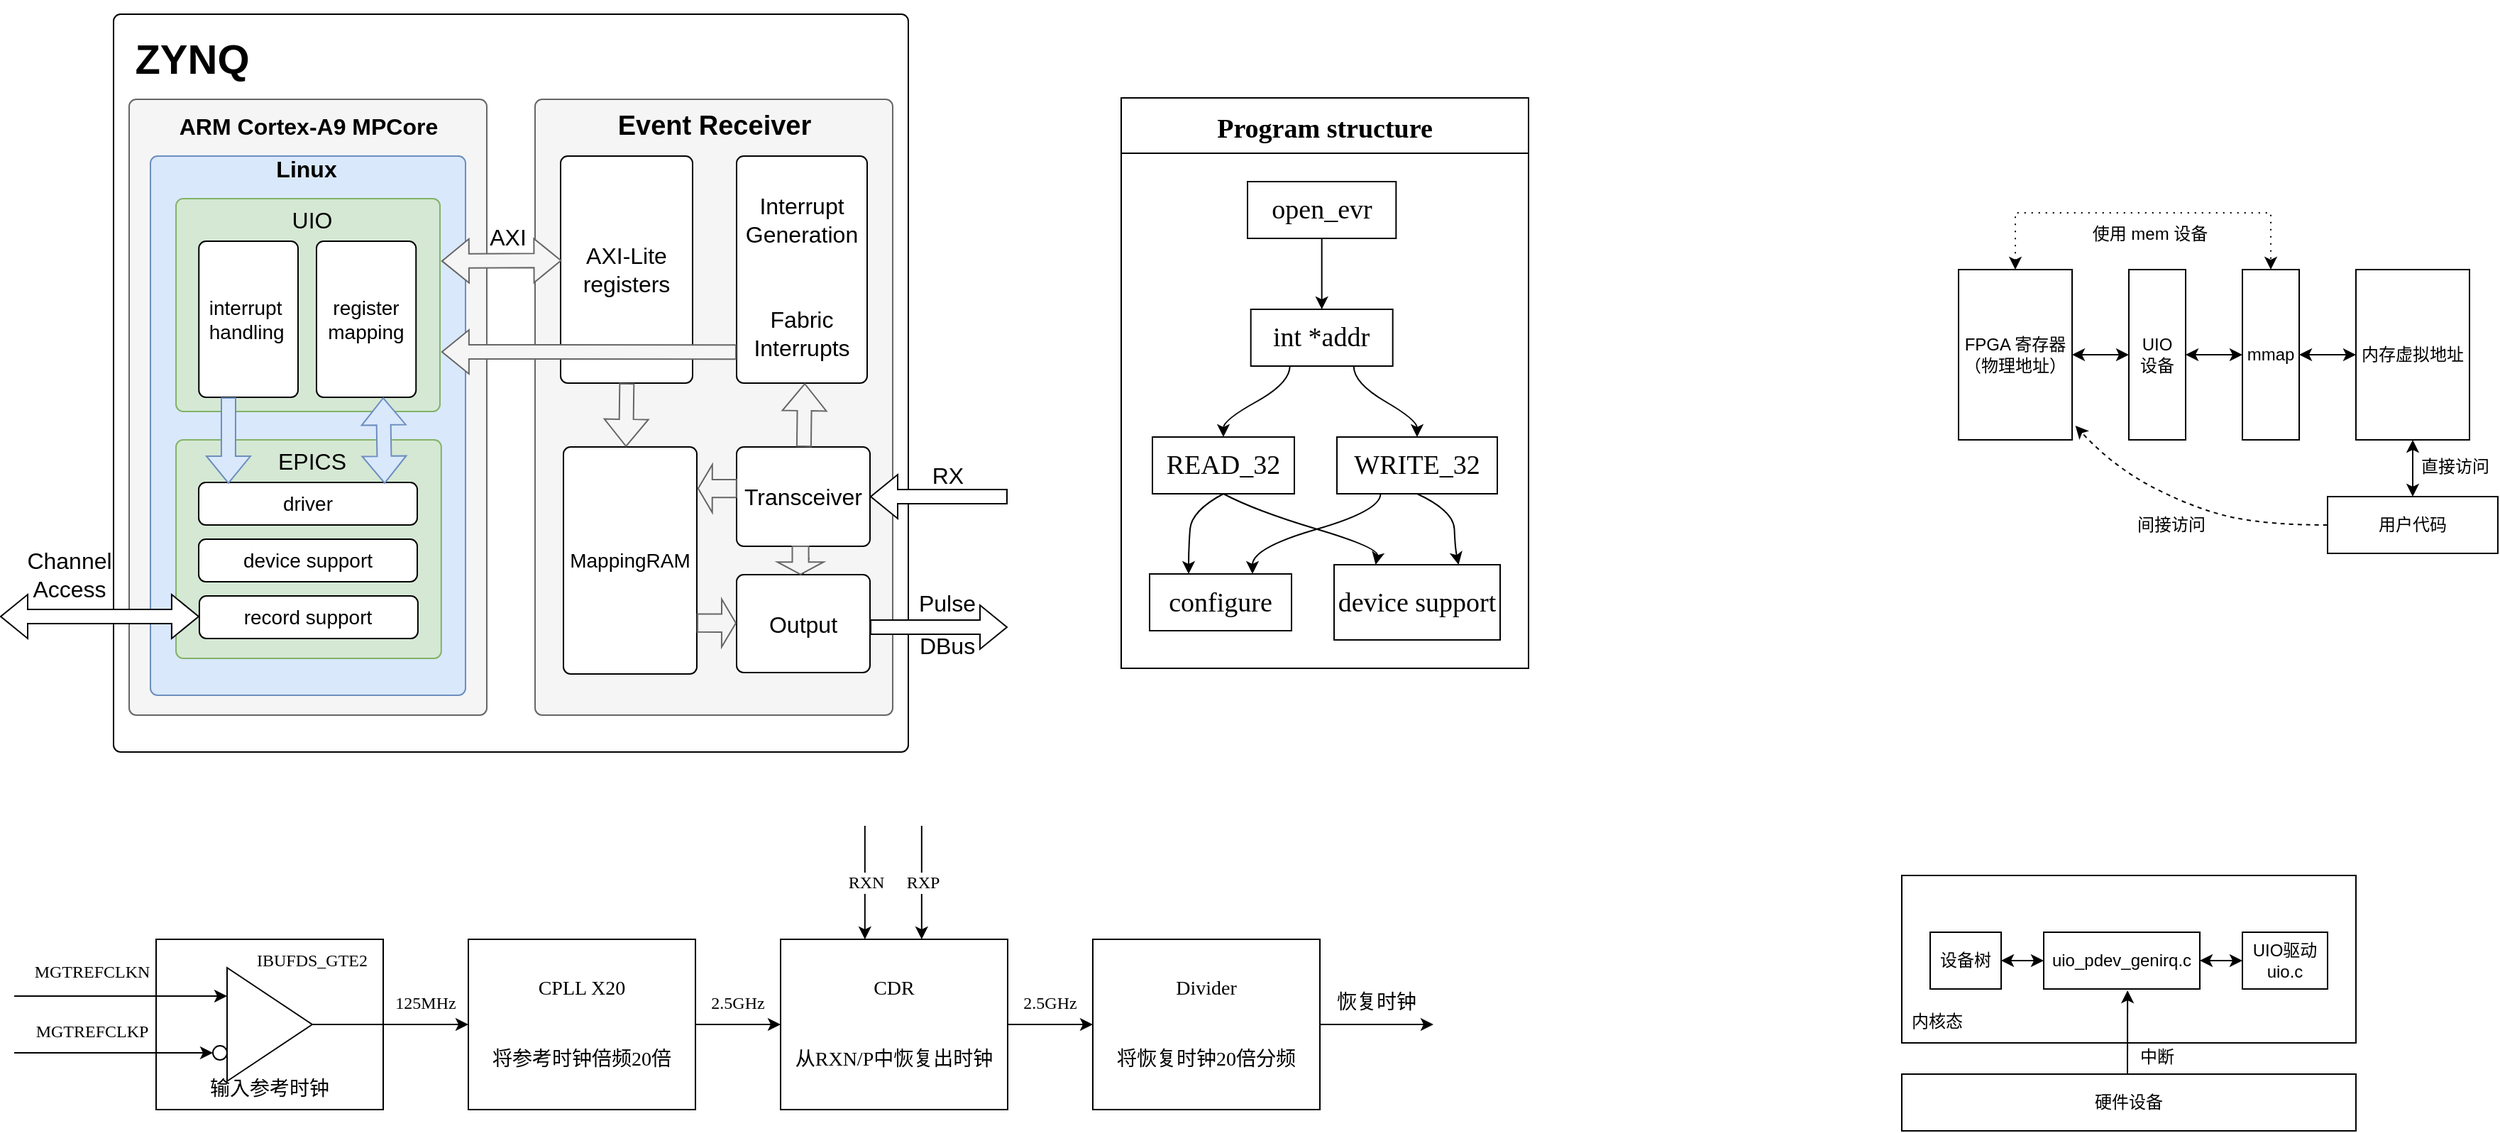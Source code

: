 <mxfile version="17.3.0" type="github"><diagram id="e6pnuvE_iCsAUauL3eBb" name="Page-1"><mxGraphModel dx="3023" dy="1665" grid="1" gridSize="10" guides="1" tooltips="1" connect="1" arrows="1" fold="1" page="1" pageScale="1" pageWidth="413" pageHeight="583" math="0" shadow="0"><root><mxCell id="0"/><mxCell id="1" parent="0"/><mxCell id="beFujyjVCRjYdpPx3j6L-1" value="" style="rounded=1;absoluteArcSize=1;html=1;arcSize=10;" vertex="1" parent="1"><mxGeometry x="230" y="88" width="560" height="520" as="geometry"/></mxCell><mxCell id="beFujyjVCRjYdpPx3j6L-2" value="main" style="html=1;shape=mxgraph.er.anchor;whiteSpace=wrap;" vertex="1" parent="beFujyjVCRjYdpPx3j6L-1"><mxGeometry width="280" height="520" as="geometry"/></mxCell><mxCell id="beFujyjVCRjYdpPx3j6L-3" value="" style="rounded=1;absoluteArcSize=1;html=1;arcSize=10;whiteSpace=wrap;points=[];strokeColor=#666666;fillColor=#f5f5f5;fontColor=#333333;" vertex="1" parent="beFujyjVCRjYdpPx3j6L-1"><mxGeometry x="297" y="60" width="252" height="434" as="geometry"/></mxCell><mxCell id="beFujyjVCRjYdpPx3j6L-4" value="" style="rounded=1;absoluteArcSize=1;html=1;arcSize=10;whiteSpace=wrap;points=[];strokeColor=#666666;fillColor=#f5f5f5;fontColor=#333333;" vertex="1" parent="beFujyjVCRjYdpPx3j6L-1"><mxGeometry x="11" y="60" width="252" height="434" as="geometry"/></mxCell><mxCell id="beFujyjVCRjYdpPx3j6L-5" value="&lt;h2 style=&quot;font-size: 29px&quot;&gt;&lt;font style=&quot;font-size: 29px&quot;&gt;&lt;b&gt;ZYNQ&lt;/b&gt;&lt;/font&gt;&lt;/h2&gt;" style="text;html=1;strokeColor=none;fillColor=none;align=center;verticalAlign=middle;whiteSpace=wrap;rounded=0;" vertex="1" parent="beFujyjVCRjYdpPx3j6L-1"><mxGeometry x="11" y="17" width="89" height="30" as="geometry"/></mxCell><mxCell id="beFujyjVCRjYdpPx3j6L-6" value="&lt;b&gt;&lt;font style=&quot;font-size: 16px&quot;&gt;&lt;span class=&quot;markedContent&quot;&gt;&lt;span style=&quot;left: 1054.58px ; top: 286.237px ; font-family: sans-serif ; transform: scalex(0.93)&quot; dir=&quot;ltr&quot;&gt;ARM Cortex-A9 MPCore&lt;/span&gt;&lt;/span&gt;&lt;/font&gt;&lt;/b&gt;" style="text;html=1;strokeColor=none;fillColor=none;align=center;verticalAlign=middle;whiteSpace=wrap;rounded=0;fontSize=29;strokeWidth=3;" vertex="1" parent="beFujyjVCRjYdpPx3j6L-1"><mxGeometry x="29.75" y="60" width="214.5" height="30" as="geometry"/></mxCell><mxCell id="beFujyjVCRjYdpPx3j6L-7" value="&lt;font style=&quot;font-size: 19px&quot;&gt;&lt;b&gt;&lt;font style=&quot;font-size: 19px&quot;&gt;Event Receiver&lt;/font&gt;&lt;/b&gt;&lt;/font&gt;" style="text;html=1;strokeColor=none;fillColor=none;align=center;verticalAlign=middle;whiteSpace=wrap;rounded=0;fontSize=29;" vertex="1" parent="beFujyjVCRjYdpPx3j6L-1"><mxGeometry x="336.5" y="64.75" width="173" height="20.5" as="geometry"/></mxCell><mxCell id="beFujyjVCRjYdpPx3j6L-8" value="" style="rounded=1;absoluteArcSize=1;html=1;arcSize=10;whiteSpace=wrap;points=[];strokeColor=#6c8ebf;fillColor=#dae8fc;" vertex="1" parent="beFujyjVCRjYdpPx3j6L-1"><mxGeometry x="26" y="100" width="222" height="380" as="geometry"/></mxCell><mxCell id="beFujyjVCRjYdpPx3j6L-9" value="&lt;font size=&quot;1&quot;&gt;&lt;b&gt;&lt;font style=&quot;font-size: 16px&quot;&gt;Linux&lt;/font&gt;&lt;/b&gt;&lt;/font&gt;" style="text;html=1;strokeColor=none;fillColor=none;align=center;verticalAlign=middle;whiteSpace=wrap;rounded=0;fontSize=29;strokeWidth=3;" vertex="1" parent="beFujyjVCRjYdpPx3j6L-1"><mxGeometry x="116.37" y="100" width="40.25" height="10" as="geometry"/></mxCell><mxCell id="beFujyjVCRjYdpPx3j6L-10" value="" style="rounded=1;absoluteArcSize=1;html=1;arcSize=10;whiteSpace=wrap;points=[];strokeColor=#82b366;fillColor=#d5e8d4;" vertex="1" parent="beFujyjVCRjYdpPx3j6L-1"><mxGeometry x="44.02" y="130" width="185.98" height="150" as="geometry"/></mxCell><mxCell id="beFujyjVCRjYdpPx3j6L-11" value="" style="rounded=1;absoluteArcSize=1;html=1;arcSize=10;whiteSpace=wrap;points=[];strokeColor=#82b366;fillColor=#d5e8d4;" vertex="1" parent="beFujyjVCRjYdpPx3j6L-1"><mxGeometry x="44.02" y="300" width="186.88" height="154" as="geometry"/></mxCell><mxCell id="beFujyjVCRjYdpPx3j6L-12" value="&lt;font style=&quot;font-size: 16px&quot;&gt;UIO&lt;/font&gt;" style="text;html=1;strokeColor=none;fillColor=none;align=center;verticalAlign=middle;whiteSpace=wrap;rounded=0;fontSize=14;" vertex="1" parent="beFujyjVCRjYdpPx3j6L-1"><mxGeometry x="110" y="130" width="60" height="30" as="geometry"/></mxCell><mxCell id="beFujyjVCRjYdpPx3j6L-13" value="&lt;font style=&quot;font-size: 14px&quot;&gt;driver&lt;/font&gt;" style="rounded=1;absoluteArcSize=1;html=1;arcSize=10;whiteSpace=wrap;points=[];strokeColor=inherit;fillColor=inherit;" vertex="1" parent="beFujyjVCRjYdpPx3j6L-1"><mxGeometry x="60" y="330" width="154" height="30" as="geometry"/></mxCell><mxCell id="beFujyjVCRjYdpPx3j6L-14" value="&lt;font style=&quot;font-size: 14px&quot;&gt;register mapping&lt;/font&gt;" style="rounded=1;absoluteArcSize=1;html=1;arcSize=10;whiteSpace=wrap;points=[];strokeColor=inherit;fillColor=inherit;" vertex="1" parent="beFujyjVCRjYdpPx3j6L-1"><mxGeometry x="143" y="160" width="70.13" height="110" as="geometry"/></mxCell><mxCell id="beFujyjVCRjYdpPx3j6L-15" value="&lt;pre class=&quot;tw-data-text tw-text-large tw-ta&quot; id=&quot;tw-target-text&quot; style=&quot;text-align: left ; font-size: 14px&quot; dir=&quot;ltr&quot;&gt;&lt;font style=&quot;font-size: 14px&quot; face=&quot;Helvetica&quot;&gt;&lt;span class=&quot;Y2IQFc&quot; lang=&quot;en&quot;&gt;interrupt &lt;br&gt;handling&lt;/span&gt;&lt;/font&gt;&lt;/pre&gt;" style="rounded=1;absoluteArcSize=1;html=1;arcSize=10;whiteSpace=wrap;points=[];strokeColor=inherit;fillColor=inherit;" vertex="1" parent="beFujyjVCRjYdpPx3j6L-1"><mxGeometry x="60.13" y="160" width="69.87" height="110" as="geometry"/></mxCell><mxCell id="beFujyjVCRjYdpPx3j6L-16" value="&lt;font style=&quot;font-size: 14px&quot;&gt;device support&lt;/font&gt;" style="rounded=1;absoluteArcSize=1;html=1;arcSize=10;whiteSpace=wrap;points=[];strokeColor=inherit;fillColor=inherit;" vertex="1" parent="beFujyjVCRjYdpPx3j6L-1"><mxGeometry x="60" y="370" width="154" height="30" as="geometry"/></mxCell><mxCell id="beFujyjVCRjYdpPx3j6L-17" value="&lt;font style=&quot;font-size: 14px&quot;&gt;record support&lt;/font&gt;" style="rounded=1;absoluteArcSize=1;html=1;arcSize=10;whiteSpace=wrap;points=[];strokeColor=inherit;fillColor=inherit;" vertex="1" parent="beFujyjVCRjYdpPx3j6L-1"><mxGeometry x="60.46" y="410" width="154" height="30" as="geometry"/></mxCell><mxCell id="beFujyjVCRjYdpPx3j6L-18" value="" style="shape=flexArrow;endArrow=classic;html=1;rounded=0;fontFamily=Helvetica;fontSize=14;entryX=0.136;entryY=0.033;entryDx=0;entryDy=0;entryPerimeter=0;fillColor=#dae8fc;sketch=0;shadow=0;strokeColor=#6c8ebf;" edge="1" parent="beFujyjVCRjYdpPx3j6L-1" target="beFujyjVCRjYdpPx3j6L-13"><mxGeometry width="50" height="50" relative="1" as="geometry"><mxPoint x="81" y="270" as="sourcePoint"/><mxPoint x="130" y="220" as="targetPoint"/></mxGeometry></mxCell><mxCell id="beFujyjVCRjYdpPx3j6L-19" value="" style="shape=flexArrow;endArrow=classic;startArrow=classic;html=1;rounded=0;shadow=0;sketch=0;fontFamily=Helvetica;fontSize=14;fillColor=#dae8fc;exitX=0.851;exitY=0.033;exitDx=0;exitDy=0;exitPerimeter=0;strokeColor=#6c8ebf;" edge="1" parent="beFujyjVCRjYdpPx3j6L-1" source="beFujyjVCRjYdpPx3j6L-13"><mxGeometry width="100" height="100" relative="1" as="geometry"><mxPoint x="293" y="340" as="sourcePoint"/><mxPoint x="190" y="270" as="targetPoint"/></mxGeometry></mxCell><mxCell id="beFujyjVCRjYdpPx3j6L-20" value="&lt;font style=&quot;font-size: 16px&quot;&gt;EPICS&lt;/font&gt;" style="text;html=1;strokeColor=none;fillColor=none;align=center;verticalAlign=middle;whiteSpace=wrap;rounded=0;fontSize=14;" vertex="1" parent="beFujyjVCRjYdpPx3j6L-1"><mxGeometry x="110" y="300" width="60" height="30" as="geometry"/></mxCell><mxCell id="beFujyjVCRjYdpPx3j6L-21" value="" style="rounded=1;absoluteArcSize=1;html=1;arcSize=10;whiteSpace=wrap;points=[];" vertex="1" parent="beFujyjVCRjYdpPx3j6L-1"><mxGeometry x="439" y="100" width="92" height="160" as="geometry"/></mxCell><mxCell id="beFujyjVCRjYdpPx3j6L-22" value="&lt;div style=&quot;font-size: 16px&quot;&gt;&lt;font style=&quot;font-size: 16px&quot;&gt;AXI-Lite&lt;/font&gt;&lt;/div&gt;&lt;div style=&quot;font-size: 16px&quot;&gt;&lt;font style=&quot;font-size: 16px&quot;&gt;registers&lt;/font&gt;&lt;br&gt;&lt;/div&gt;" style="rounded=1;absoluteArcSize=1;html=1;arcSize=10;whiteSpace=wrap;points=[];" vertex="1" parent="beFujyjVCRjYdpPx3j6L-1"><mxGeometry x="315" y="100" width="93" height="160" as="geometry"/></mxCell><mxCell id="beFujyjVCRjYdpPx3j6L-23" value="" style="shape=flexArrow;endArrow=classic;startArrow=classic;html=1;rounded=0;shadow=0;sketch=0;fontFamily=Helvetica;fontSize=16;strokeColor=#666666;fillColor=#f5f5f5;exitX=1.005;exitY=0.293;exitDx=0;exitDy=0;exitPerimeter=0;entryX=0.008;entryY=0.46;entryDx=0;entryDy=0;entryPerimeter=0;" edge="1" parent="beFujyjVCRjYdpPx3j6L-1" target="beFujyjVCRjYdpPx3j6L-22"><mxGeometry width="100" height="100" relative="1" as="geometry"><mxPoint x="230.93" y="173.95" as="sourcePoint"/><mxPoint x="310" y="174" as="targetPoint"/></mxGeometry></mxCell><mxCell id="beFujyjVCRjYdpPx3j6L-24" value="" style="shape=flexArrow;endArrow=classic;html=1;rounded=0;shadow=0;sketch=0;fontFamily=Helvetica;fontSize=16;strokeColor=#666666;fillColor=#f5f5f5;exitX=0;exitY=0.863;exitDx=0;exitDy=0;exitPerimeter=0;entryX=1.005;entryY=0.72;entryDx=0;entryDy=0;entryPerimeter=0;" edge="1" parent="beFujyjVCRjYdpPx3j6L-1" source="beFujyjVCRjYdpPx3j6L-21" target="beFujyjVCRjYdpPx3j6L-10"><mxGeometry width="50" height="50" relative="1" as="geometry"><mxPoint x="350" y="220" as="sourcePoint"/><mxPoint x="230" y="247" as="targetPoint"/></mxGeometry></mxCell><mxCell id="beFujyjVCRjYdpPx3j6L-25" value="AXI" style="text;html=1;strokeColor=none;fillColor=none;align=center;verticalAlign=middle;whiteSpace=wrap;rounded=0;fontFamily=Helvetica;fontSize=16;" vertex="1" parent="beFujyjVCRjYdpPx3j6L-1"><mxGeometry x="249" y="142" width="58" height="30" as="geometry"/></mxCell><mxCell id="beFujyjVCRjYdpPx3j6L-26" value="&lt;div&gt;Fabric&lt;/div&gt;&lt;div&gt;Interrupts&lt;br&gt;&lt;/div&gt;" style="text;html=1;strokeColor=none;fillColor=none;align=center;verticalAlign=middle;whiteSpace=wrap;rounded=0;fontFamily=Helvetica;fontSize=16;" vertex="1" parent="beFujyjVCRjYdpPx3j6L-1"><mxGeometry x="455" y="210" width="60" height="30" as="geometry"/></mxCell><mxCell id="beFujyjVCRjYdpPx3j6L-27" value="&lt;div&gt;Interrupt&lt;/div&gt;&lt;div&gt;Generation&lt;br&gt;&lt;/div&gt;" style="text;html=1;strokeColor=none;fillColor=none;align=center;verticalAlign=middle;whiteSpace=wrap;rounded=0;fontFamily=Helvetica;fontSize=16;" vertex="1" parent="beFujyjVCRjYdpPx3j6L-1"><mxGeometry x="455" y="130" width="60" height="30" as="geometry"/></mxCell><mxCell id="beFujyjVCRjYdpPx3j6L-28" value="&lt;font style=&quot;font-size: 14px&quot;&gt;MappingRAM&lt;/font&gt;" style="rounded=1;absoluteArcSize=1;html=1;arcSize=10;whiteSpace=wrap;points=[];" vertex="1" parent="beFujyjVCRjYdpPx3j6L-1"><mxGeometry x="317" y="305" width="94" height="160" as="geometry"/></mxCell><mxCell id="beFujyjVCRjYdpPx3j6L-29" value="&lt;font style=&quot;font-size: 16px&quot;&gt;Transceiver&lt;/font&gt;" style="rounded=1;absoluteArcSize=1;html=1;arcSize=10;whiteSpace=wrap;points=[];" vertex="1" parent="beFujyjVCRjYdpPx3j6L-1"><mxGeometry x="439" y="305" width="94" height="70" as="geometry"/></mxCell><mxCell id="beFujyjVCRjYdpPx3j6L-30" value="" style="edgeStyle=orthogonalEdgeStyle;rounded=0;sketch=0;orthogonalLoop=1;jettySize=auto;html=1;shadow=0;fontFamily=Helvetica;fontSize=16;strokeColor=default;fillColor=default;gradientColor=none;" edge="1" parent="beFujyjVCRjYdpPx3j6L-1" source="beFujyjVCRjYdpPx3j6L-31" target="beFujyjVCRjYdpPx3j6L-29"><mxGeometry relative="1" as="geometry"/></mxCell><mxCell id="beFujyjVCRjYdpPx3j6L-31" value="&lt;font style=&quot;font-size: 16px&quot;&gt;Output&lt;/font&gt;" style="rounded=1;absoluteArcSize=1;html=1;arcSize=10;whiteSpace=wrap;points=[];" vertex="1" parent="beFujyjVCRjYdpPx3j6L-1"><mxGeometry x="439" y="395" width="94" height="69" as="geometry"/></mxCell><mxCell id="beFujyjVCRjYdpPx3j6L-32" value="" style="shape=flexArrow;endArrow=classic;html=1;rounded=0;shadow=0;sketch=0;fontFamily=Helvetica;fontSize=16;strokeColor=#666666;fillColor=#f5f5f5;entryX=0.522;entryY=1;entryDx=0;entryDy=0;entryPerimeter=0;" edge="1" parent="beFujyjVCRjYdpPx3j6L-1" source="beFujyjVCRjYdpPx3j6L-29" target="beFujyjVCRjYdpPx3j6L-21"><mxGeometry width="50" height="50" relative="1" as="geometry"><mxPoint x="350" y="220" as="sourcePoint"/><mxPoint x="400" y="170" as="targetPoint"/></mxGeometry></mxCell><mxCell id="beFujyjVCRjYdpPx3j6L-33" value="" style="shape=flexArrow;endArrow=classic;html=1;rounded=0;shadow=0;sketch=0;fontFamily=Helvetica;fontSize=16;strokeColor=default;fillColor=default;gradientColor=none;exitX=1;exitY=0.536;exitDx=0;exitDy=0;exitPerimeter=0;" edge="1" parent="beFujyjVCRjYdpPx3j6L-1" source="beFujyjVCRjYdpPx3j6L-31"><mxGeometry width="50" height="50" relative="1" as="geometry"><mxPoint x="533" y="440" as="sourcePoint"/><mxPoint x="630" y="432" as="targetPoint"/></mxGeometry></mxCell><mxCell id="beFujyjVCRjYdpPx3j6L-34" value="" style="shape=flexArrow;endArrow=classic;html=1;rounded=0;shadow=0;sketch=0;fontFamily=Helvetica;fontSize=16;strokeColor=#666666;fillColor=#f5f5f5;entryX=1.004;entryY=0.183;entryDx=0;entryDy=0;entryPerimeter=0;width=12.667;endSize=3;exitX=0.004;exitY=0.419;exitDx=0;exitDy=0;exitPerimeter=0;" edge="1" parent="beFujyjVCRjYdpPx3j6L-1" source="beFujyjVCRjYdpPx3j6L-29" target="beFujyjVCRjYdpPx3j6L-28"><mxGeometry width="50" height="50" relative="1" as="geometry"><mxPoint x="440" y="334" as="sourcePoint"/><mxPoint x="360" y="260" as="targetPoint"/></mxGeometry></mxCell><mxCell id="beFujyjVCRjYdpPx3j6L-35" value="" style="shape=flexArrow;endArrow=classic;html=1;rounded=0;shadow=0;sketch=0;fontFamily=Helvetica;fontSize=16;strokeColor=#666666;fillColor=#f5f5f5;width=11.538;endSize=2.567;exitX=0.479;exitY=0.993;exitDx=0;exitDy=0;exitPerimeter=0;entryX=0.479;entryY=0.004;entryDx=0;entryDy=0;entryPerimeter=0;" edge="1" parent="beFujyjVCRjYdpPx3j6L-1" source="beFujyjVCRjYdpPx3j6L-29" target="beFujyjVCRjYdpPx3j6L-31"><mxGeometry width="50" height="50" relative="1" as="geometry"><mxPoint x="483" y="375" as="sourcePoint"/><mxPoint x="533" y="325" as="targetPoint"/></mxGeometry></mxCell><mxCell id="beFujyjVCRjYdpPx3j6L-36" value="" style="shape=flexArrow;endArrow=classic;html=1;rounded=0;shadow=0;sketch=0;fontFamily=Helvetica;fontSize=16;strokeColor=#666666;fillColor=#f5f5f5;entryX=1.004;entryY=0.183;entryDx=0;entryDy=0;entryPerimeter=0;width=12.667;endSize=3;exitX=0.004;exitY=0.419;exitDx=0;exitDy=0;exitPerimeter=0;" edge="1" parent="beFujyjVCRjYdpPx3j6L-1"><mxGeometry width="50" height="50" relative="1" as="geometry"><mxPoint x="410.996" y="429.08" as="sourcePoint"/><mxPoint x="438.996" y="429.13" as="targetPoint"/></mxGeometry></mxCell><mxCell id="beFujyjVCRjYdpPx3j6L-37" value="" style="shape=flexArrow;endArrow=classic;html=1;rounded=0;shadow=0;sketch=0;fontFamily=Helvetica;fontSize=16;strokeColor=#666666;fillColor=#f5f5f5;entryX=0.522;entryY=1;entryDx=0;entryDy=0;entryPerimeter=0;" edge="1" parent="beFujyjVCRjYdpPx3j6L-1"><mxGeometry width="50" height="50" relative="1" as="geometry"><mxPoint x="361.664" y="260" as="sourcePoint"/><mxPoint x="361.088" y="305" as="targetPoint"/></mxGeometry></mxCell><mxCell id="beFujyjVCRjYdpPx3j6L-38" value="" style="shape=flexArrow;endArrow=classic;startArrow=classic;html=1;rounded=0;shadow=0;sketch=0;fontFamily=Helvetica;fontSize=14;fillColor=default;" edge="1" parent="1"><mxGeometry width="100" height="100" relative="1" as="geometry"><mxPoint x="150" y="512.5" as="sourcePoint"/><mxPoint x="290.46" y="512.5" as="targetPoint"/></mxGeometry></mxCell><mxCell id="beFujyjVCRjYdpPx3j6L-39" value="&lt;font style=&quot;font-size: 16px&quot;&gt;Channel Access&lt;/font&gt;" style="text;html=1;strokeColor=none;fillColor=none;align=center;verticalAlign=middle;whiteSpace=wrap;rounded=0;fontFamily=Helvetica;fontSize=14;" vertex="1" parent="1"><mxGeometry x="170" y="468" width="58" height="30" as="geometry"/></mxCell><mxCell id="beFujyjVCRjYdpPx3j6L-40" value="Pulse" style="text;html=1;strokeColor=none;fillColor=none;align=center;verticalAlign=middle;whiteSpace=wrap;rounded=0;fontFamily=Helvetica;fontSize=16;" vertex="1" parent="1"><mxGeometry x="780" y="488" width="75" height="30" as="geometry"/></mxCell><mxCell id="beFujyjVCRjYdpPx3j6L-41" value="DBus" style="text;html=1;strokeColor=none;fillColor=none;align=center;verticalAlign=middle;whiteSpace=wrap;rounded=0;fontFamily=Helvetica;fontSize=16;" vertex="1" parent="1"><mxGeometry x="780" y="518" width="75" height="30" as="geometry"/></mxCell><mxCell id="beFujyjVCRjYdpPx3j6L-42" value="" style="shape=flexArrow;endArrow=classic;html=1;rounded=0;shadow=0;sketch=0;fontFamily=Helvetica;fontSize=16;strokeColor=default;fillColor=default;gradientColor=none;entryX=1;entryY=0.5;entryDx=0;entryDy=0;entryPerimeter=0;" edge="1" parent="1" target="beFujyjVCRjYdpPx3j6L-29"><mxGeometry width="50" height="50" relative="1" as="geometry"><mxPoint x="860" y="428" as="sourcePoint"/><mxPoint x="860" y="408" as="targetPoint"/></mxGeometry></mxCell><mxCell id="beFujyjVCRjYdpPx3j6L-43" value="RX" style="text;html=1;strokeColor=none;fillColor=none;align=center;verticalAlign=middle;whiteSpace=wrap;rounded=0;fontFamily=Helvetica;fontSize=16;" vertex="1" parent="1"><mxGeometry x="787.5" y="398" width="60" height="30" as="geometry"/></mxCell><mxCell id="beFujyjVCRjYdpPx3j6L-44" value="Program structure" style="swimlane;startSize=39;horizontal=1;childLayout=flowLayout;flowOrientation=north;resizable=0;interRankCellSpacing=50;containerType=tree;fontFamily=Verdana;fontSize=19;strokeWidth=1;" vertex="1" parent="1"><mxGeometry x="940" y="147" width="287" height="402" as="geometry"/></mxCell><mxCell id="beFujyjVCRjYdpPx3j6L-45" value="int *addr" style="whiteSpace=wrap;html=1;fontFamily=Verdana;fontSize=19;strokeWidth=1;" vertex="1" parent="beFujyjVCRjYdpPx3j6L-44"><mxGeometry x="91.333" y="149" width="100" height="40" as="geometry"/></mxCell><mxCell id="beFujyjVCRjYdpPx3j6L-46" value="READ_32" style="whiteSpace=wrap;html=1;fontFamily=Verdana;fontSize=19;strokeWidth=1;" vertex="1" parent="beFujyjVCRjYdpPx3j6L-44"><mxGeometry x="22" y="239" width="100" height="40" as="geometry"/></mxCell><mxCell id="beFujyjVCRjYdpPx3j6L-47" value="" style="html=1;curved=1;rounded=0;shadow=0;sketch=0;fontFamily=Verdana;fontSize=19;strokeColor=default;fillColor=default;gradientColor=none;noEdgeStyle=1;orthogonal=1;" edge="1" parent="beFujyjVCRjYdpPx3j6L-44" source="beFujyjVCRjYdpPx3j6L-45" target="beFujyjVCRjYdpPx3j6L-46"><mxGeometry relative="1" as="geometry"><Array as="points"><mxPoint x="118.833" y="201"/><mxPoint x="72" y="227"/></Array></mxGeometry></mxCell><mxCell id="beFujyjVCRjYdpPx3j6L-48" value="WRITE_32" style="whiteSpace=wrap;html=1;fontFamily=Verdana;fontSize=19;strokeWidth=1;" vertex="1" parent="beFujyjVCRjYdpPx3j6L-44"><mxGeometry x="152" y="239" width="113" height="40" as="geometry"/></mxCell><mxCell id="beFujyjVCRjYdpPx3j6L-49" value="" style="html=1;curved=1;rounded=0;shadow=0;sketch=0;fontFamily=Verdana;fontSize=19;strokeColor=default;fillColor=default;gradientColor=none;noEdgeStyle=1;orthogonal=1;" edge="1" parent="beFujyjVCRjYdpPx3j6L-44" source="beFujyjVCRjYdpPx3j6L-45" target="beFujyjVCRjYdpPx3j6L-48"><mxGeometry relative="1" as="geometry"><Array as="points"><mxPoint x="163.833" y="201"/><mxPoint x="208.5" y="227"/></Array></mxGeometry></mxCell><mxCell id="beFujyjVCRjYdpPx3j6L-50" value="configure" style="whiteSpace=wrap;html=1;fontFamily=Verdana;fontSize=19;strokeWidth=1;" vertex="1" parent="beFujyjVCRjYdpPx3j6L-44"><mxGeometry x="20" y="335.5" width="100" height="40" as="geometry"/></mxCell><mxCell id="beFujyjVCRjYdpPx3j6L-51" value="" style="html=1;curved=1;rounded=0;shadow=0;sketch=0;fontFamily=Verdana;fontSize=19;strokeColor=default;fillColor=default;gradientColor=none;noEdgeStyle=1;orthogonal=1;exitX=0.5;exitY=1;exitDx=0;exitDy=0;" edge="1" parent="beFujyjVCRjYdpPx3j6L-44" source="beFujyjVCRjYdpPx3j6L-46" target="beFujyjVCRjYdpPx3j6L-50"><mxGeometry relative="1" as="geometry"><Array as="points"><mxPoint x="49.5" y="291"/><mxPoint x="47.5" y="317"/></Array></mxGeometry></mxCell><mxCell id="beFujyjVCRjYdpPx3j6L-52" value="" style="html=1;curved=1;rounded=0;shadow=0;sketch=0;fontFamily=Verdana;fontSize=19;strokeColor=default;fillColor=default;gradientColor=none;noEdgeStyle=1;orthogonal=1;" edge="1" parent="beFujyjVCRjYdpPx3j6L-44" source="beFujyjVCRjYdpPx3j6L-48" target="beFujyjVCRjYdpPx3j6L-50"><mxGeometry relative="1" as="geometry"><Array as="points"><mxPoint x="182.75" y="291"/><mxPoint x="92.5" y="317"/></Array></mxGeometry></mxCell><mxCell id="beFujyjVCRjYdpPx3j6L-53" style="edgeStyle=orthogonalEdgeStyle;rounded=0;sketch=0;orthogonalLoop=1;jettySize=auto;html=1;exitX=0.5;exitY=1;exitDx=0;exitDy=0;entryX=0.5;entryY=0;entryDx=0;entryDy=0;shadow=0;fontFamily=Verdana;fontSize=19;strokeColor=default;fillColor=default;gradientColor=none;noEdgeStyle=1;orthogonal=1;" edge="1" parent="beFujyjVCRjYdpPx3j6L-44" source="beFujyjVCRjYdpPx3j6L-54" target="beFujyjVCRjYdpPx3j6L-45"><mxGeometry relative="1" as="geometry"><Array as="points"><mxPoint x="141.333" y="111"/><mxPoint x="141.333" y="137"/></Array></mxGeometry></mxCell><mxCell id="beFujyjVCRjYdpPx3j6L-54" value="open_evr" style="rounded=0;whiteSpace=wrap;html=1;fontFamily=Verdana;fontSize=19;strokeWidth=1;" vertex="1" parent="beFujyjVCRjYdpPx3j6L-44"><mxGeometry x="88.998" y="59" width="104.67" height="40" as="geometry"/></mxCell><mxCell id="beFujyjVCRjYdpPx3j6L-55" value="device support" style="rounded=0;whiteSpace=wrap;html=1;fontFamily=Verdana;fontSize=19;strokeWidth=1;" vertex="1" parent="beFujyjVCRjYdpPx3j6L-44"><mxGeometry x="150" y="329" width="117" height="53" as="geometry"/></mxCell><mxCell id="beFujyjVCRjYdpPx3j6L-56" value="" style="curved=1;endArrow=classic;html=1;rounded=0;shadow=0;sketch=0;fontFamily=Verdana;fontSize=19;strokeColor=default;fillColor=default;gradientColor=none;exitX=0.5;exitY=1;exitDx=0;exitDy=0;entryX=0.25;entryY=0;entryDx=0;entryDy=0;noEdgeStyle=1;orthogonal=1;" edge="1" parent="beFujyjVCRjYdpPx3j6L-44" source="beFujyjVCRjYdpPx3j6L-46" target="beFujyjVCRjYdpPx3j6L-55"><mxGeometry width="50" height="50" relative="1" as="geometry"><mxPoint x="313" y="980" as="sourcePoint"/><mxPoint x="363" y="930" as="targetPoint"/><Array as="points"><mxPoint x="94.5" y="291"/><mxPoint x="181.75" y="317"/></Array></mxGeometry></mxCell><mxCell id="beFujyjVCRjYdpPx3j6L-57" value="" style="curved=1;endArrow=classic;html=1;rounded=0;shadow=0;sketch=0;fontFamily=Verdana;fontSize=19;strokeColor=default;fillColor=default;gradientColor=none;exitX=0.5;exitY=1;exitDx=0;exitDy=0;entryX=0.75;entryY=0;entryDx=0;entryDy=0;noEdgeStyle=1;orthogonal=1;" edge="1" parent="beFujyjVCRjYdpPx3j6L-44" source="beFujyjVCRjYdpPx3j6L-48" target="beFujyjVCRjYdpPx3j6L-55"><mxGeometry width="50" height="50" relative="1" as="geometry"><mxPoint x="634.5" y="915" as="sourcePoint"/><mxPoint x="684.5" y="865" as="targetPoint"/><Array as="points"><mxPoint x="234.25" y="291"/><mxPoint x="235.25" y="317"/></Array></mxGeometry></mxCell><mxCell id="beFujyjVCRjYdpPx3j6L-58" style="edgeStyle=orthogonalEdgeStyle;rounded=0;sketch=0;orthogonalLoop=1;jettySize=auto;html=1;exitX=0;exitY=0.5;exitDx=0;exitDy=0;entryX=0;entryY=0.5;entryDx=0;entryDy=0;shadow=0;fontFamily=Verdana;fontSize=19;strokeColor=default;fillColor=default;gradientColor=none;" edge="1" parent="1" source="beFujyjVCRjYdpPx3j6L-59"><mxGeometry relative="1" as="geometry"><mxPoint x="290" y="800" as="targetPoint"/></mxGeometry></mxCell><mxCell id="beFujyjVCRjYdpPx3j6L-59" value="&lt;div&gt;&lt;br&gt;&lt;/div&gt;&lt;div&gt;&lt;br&gt;&lt;/div&gt;&lt;div&gt;&lt;br&gt;&lt;/div&gt;&lt;div&gt;&lt;br&gt;&lt;/div&gt;&lt;div style=&quot;font-size: 14px&quot;&gt;输入参考时钟&lt;br&gt;&lt;/div&gt;" style="rounded=0;whiteSpace=wrap;html=1;fontFamily=Verdana;fontSize=19;strokeWidth=1;gradientColor=none;" vertex="1" parent="1"><mxGeometry x="260" y="740" width="160" height="120" as="geometry"/></mxCell><mxCell id="beFujyjVCRjYdpPx3j6L-60" value="" style="endArrow=classic;html=1;rounded=0;shadow=0;sketch=0;fontFamily=Verdana;fontSize=19;strokeColor=default;fillColor=default;gradientColor=none;entryX=0;entryY=0.25;entryDx=0;entryDy=0;" edge="1" parent="1" target="beFujyjVCRjYdpPx3j6L-62"><mxGeometry width="50" height="50" relative="1" as="geometry"><mxPoint x="160" y="780" as="sourcePoint"/><mxPoint x="260" y="780" as="targetPoint"/></mxGeometry></mxCell><mxCell id="beFujyjVCRjYdpPx3j6L-61" value="" style="endArrow=classic;html=1;rounded=0;shadow=0;sketch=0;fontFamily=Verdana;fontSize=19;strokeColor=default;fillColor=default;gradientColor=none;" edge="1" parent="1"><mxGeometry width="50" height="50" relative="1" as="geometry"><mxPoint x="160" y="820" as="sourcePoint"/><mxPoint x="300" y="820" as="targetPoint"/></mxGeometry></mxCell><mxCell id="beFujyjVCRjYdpPx3j6L-62" value="" style="triangle;whiteSpace=wrap;html=1;fontFamily=Verdana;fontSize=19;strokeWidth=1;gradientColor=none;" vertex="1" parent="1"><mxGeometry x="310" y="760" width="60" height="80" as="geometry"/></mxCell><mxCell id="beFujyjVCRjYdpPx3j6L-63" value="" style="ellipse;whiteSpace=wrap;html=1;aspect=fixed;fontFamily=Verdana;fontSize=19;strokeWidth=1;gradientColor=none;" vertex="1" parent="1"><mxGeometry x="300" y="815" width="10" height="10" as="geometry"/></mxCell><mxCell id="beFujyjVCRjYdpPx3j6L-64" value="&lt;font style=&quot;font-size: 12px;&quot;&gt;MGTREFCLKN&lt;/font&gt;" style="text;html=1;strokeColor=none;fillColor=none;align=center;verticalAlign=middle;whiteSpace=wrap;rounded=0;fontFamily=Verdana;fontSize=12;" vertex="1" parent="1"><mxGeometry x="160" y="753" width="110" height="20" as="geometry"/></mxCell><mxCell id="beFujyjVCRjYdpPx3j6L-65" value="&lt;font style=&quot;font-size: 12px&quot;&gt;MGTREFCLKP&lt;/font&gt;" style="text;html=1;strokeColor=none;fillColor=none;align=center;verticalAlign=middle;whiteSpace=wrap;rounded=0;fontFamily=Verdana;fontSize=12;" vertex="1" parent="1"><mxGeometry x="160" y="795" width="110" height="20" as="geometry"/></mxCell><mxCell id="beFujyjVCRjYdpPx3j6L-66" value="IBUFDS_GTE2" style="text;html=1;strokeColor=none;fillColor=none;align=center;verticalAlign=middle;whiteSpace=wrap;rounded=0;fontFamily=Verdana;fontSize=12;" vertex="1" parent="1"><mxGeometry x="320" y="740" width="100" height="30" as="geometry"/></mxCell><mxCell id="beFujyjVCRjYdpPx3j6L-67" value="" style="endArrow=classic;html=1;rounded=0;shadow=0;sketch=0;fontFamily=Verdana;fontSize=12;strokeColor=default;fillColor=default;gradientColor=none;exitX=1;exitY=0.5;exitDx=0;exitDy=0;entryX=0;entryY=0.5;entryDx=0;entryDy=0;" edge="1" parent="1" source="beFujyjVCRjYdpPx3j6L-62" target="beFujyjVCRjYdpPx3j6L-68"><mxGeometry width="50" height="50" relative="1" as="geometry"><mxPoint x="610" y="740" as="sourcePoint"/><mxPoint x="460" y="800" as="targetPoint"/></mxGeometry></mxCell><mxCell id="beFujyjVCRjYdpPx3j6L-68" value="&lt;div style=&quot;font-size: 14px;&quot;&gt;CPLL X20&lt;/div&gt;&lt;div style=&quot;font-size: 14px;&quot;&gt;&lt;br style=&quot;font-size: 14px;&quot;&gt;&lt;/div&gt;&lt;div style=&quot;font-size: 14px;&quot;&gt;&lt;br style=&quot;font-size: 14px;&quot;&gt;&lt;/div&gt;&lt;div style=&quot;font-size: 14px;&quot;&gt;&lt;font style=&quot;font-size: 14px;&quot;&gt;将参考时钟倍频20倍&lt;/font&gt;&lt;br style=&quot;font-size: 14px;&quot;&gt;&lt;/div&gt;" style="rounded=0;whiteSpace=wrap;html=1;fontFamily=Verdana;fontSize=14;strokeWidth=1;gradientColor=none;" vertex="1" parent="1"><mxGeometry x="480" y="740" width="160" height="120" as="geometry"/></mxCell><mxCell id="beFujyjVCRjYdpPx3j6L-69" value="125MHz" style="text;html=1;strokeColor=none;fillColor=none;align=center;verticalAlign=middle;whiteSpace=wrap;rounded=0;fontFamily=Verdana;fontSize=12;" vertex="1" parent="1"><mxGeometry x="420" y="770" width="60" height="30" as="geometry"/></mxCell><mxCell id="beFujyjVCRjYdpPx3j6L-70" value="&lt;div style=&quot;font-size: 14px;&quot;&gt;CDR&lt;/div&gt;&lt;div style=&quot;font-size: 14px;&quot;&gt;&lt;br style=&quot;font-size: 14px;&quot;&gt;&lt;/div&gt;&lt;div style=&quot;font-size: 14px;&quot;&gt;&lt;br style=&quot;font-size: 14px;&quot;&gt;&lt;/div&gt;&lt;div style=&quot;font-size: 14px;&quot;&gt;&lt;font style=&quot;font-size: 14px;&quot;&gt;从RXN/P中恢复出时钟&lt;/font&gt;&lt;br style=&quot;font-size: 14px;&quot;&gt;&lt;/div&gt;" style="rounded=0;whiteSpace=wrap;html=1;fontFamily=Verdana;fontSize=14;strokeWidth=1;gradientColor=none;" vertex="1" parent="1"><mxGeometry x="700" y="740" width="160" height="120" as="geometry"/></mxCell><mxCell id="beFujyjVCRjYdpPx3j6L-71" value="" style="endArrow=classic;html=1;rounded=0;shadow=0;sketch=0;fontFamily=Verdana;fontSize=12;strokeColor=default;fillColor=default;gradientColor=none;entryX=0.25;entryY=0;entryDx=0;entryDy=0;" edge="1" parent="1"><mxGeometry relative="1" as="geometry"><mxPoint x="759.41" y="660" as="sourcePoint"/><mxPoint x="759.41" y="740" as="targetPoint"/></mxGeometry></mxCell><mxCell id="beFujyjVCRjYdpPx3j6L-72" value="RXN" style="edgeLabel;resizable=0;html=1;align=center;verticalAlign=middle;fontFamily=Verdana;fontSize=12;strokeWidth=1;gradientColor=none;" connectable="0" vertex="1" parent="beFujyjVCRjYdpPx3j6L-71"><mxGeometry relative="1" as="geometry"/></mxCell><mxCell id="beFujyjVCRjYdpPx3j6L-73" value="" style="endArrow=classic;html=1;rounded=0;shadow=0;sketch=0;fontFamily=Verdana;fontSize=12;strokeColor=default;fillColor=default;gradientColor=none;entryX=0.25;entryY=0;entryDx=0;entryDy=0;" edge="1" parent="1"><mxGeometry relative="1" as="geometry"><mxPoint x="799.41" y="660" as="sourcePoint"/><mxPoint x="799.41" y="740" as="targetPoint"/></mxGeometry></mxCell><mxCell id="beFujyjVCRjYdpPx3j6L-74" value="RXP" style="edgeLabel;resizable=0;html=1;align=center;verticalAlign=middle;fontFamily=Verdana;fontSize=12;strokeWidth=1;gradientColor=none;" connectable="0" vertex="1" parent="beFujyjVCRjYdpPx3j6L-73"><mxGeometry relative="1" as="geometry"/></mxCell><mxCell id="beFujyjVCRjYdpPx3j6L-75" value="" style="endArrow=classic;html=1;rounded=0;shadow=0;sketch=0;fontFamily=Verdana;fontSize=12;strokeColor=default;fillColor=default;gradientColor=none;exitX=1;exitY=0.5;exitDx=0;exitDy=0;entryX=0;entryY=0.5;entryDx=0;entryDy=0;" edge="1" parent="1" source="beFujyjVCRjYdpPx3j6L-68" target="beFujyjVCRjYdpPx3j6L-70"><mxGeometry width="50" height="50" relative="1" as="geometry"><mxPoint x="690" y="860" as="sourcePoint"/><mxPoint x="740" y="810" as="targetPoint"/></mxGeometry></mxCell><mxCell id="beFujyjVCRjYdpPx3j6L-76" value="2.5GHz" style="text;html=1;strokeColor=none;fillColor=none;align=center;verticalAlign=middle;whiteSpace=wrap;rounded=0;fontFamily=Verdana;fontSize=12;" vertex="1" parent="1"><mxGeometry x="640" y="770" width="60" height="30" as="geometry"/></mxCell><mxCell id="beFujyjVCRjYdpPx3j6L-77" value="&lt;div&gt;Divider&lt;/div&gt;&lt;div&gt;&lt;br&gt;&lt;/div&gt;&lt;div&gt;&lt;br&gt;&lt;/div&gt;&lt;div&gt;将恢复时钟20倍分频&lt;/div&gt;" style="rounded=0;whiteSpace=wrap;html=1;fontFamily=Verdana;fontSize=14;strokeWidth=1;gradientColor=none;" vertex="1" parent="1"><mxGeometry x="920" y="740" width="160" height="120" as="geometry"/></mxCell><mxCell id="beFujyjVCRjYdpPx3j6L-78" value="" style="endArrow=classic;html=1;rounded=0;shadow=0;sketch=0;fontFamily=Verdana;fontSize=14;strokeColor=default;fillColor=default;gradientColor=none;exitX=1;exitY=0.5;exitDx=0;exitDy=0;entryX=0;entryY=0.5;entryDx=0;entryDy=0;" edge="1" parent="1" source="beFujyjVCRjYdpPx3j6L-70" target="beFujyjVCRjYdpPx3j6L-77"><mxGeometry width="50" height="50" relative="1" as="geometry"><mxPoint x="710" y="630" as="sourcePoint"/><mxPoint x="760" y="580" as="targetPoint"/></mxGeometry></mxCell><mxCell id="beFujyjVCRjYdpPx3j6L-79" value="2.5GHz" style="text;html=1;strokeColor=none;fillColor=none;align=center;verticalAlign=middle;whiteSpace=wrap;rounded=0;fontFamily=Verdana;fontSize=12;" vertex="1" parent="1"><mxGeometry x="860" y="770" width="60" height="30" as="geometry"/></mxCell><mxCell id="beFujyjVCRjYdpPx3j6L-80" value="" style="endArrow=classic;html=1;rounded=0;shadow=0;sketch=0;fontFamily=Verdana;fontSize=14;strokeColor=default;fillColor=default;gradientColor=none;" edge="1" parent="1"><mxGeometry width="50" height="50" relative="1" as="geometry"><mxPoint x="1080" y="800" as="sourcePoint"/><mxPoint x="1160" y="800" as="targetPoint"/></mxGeometry></mxCell><mxCell id="beFujyjVCRjYdpPx3j6L-81" value="恢复时钟" style="text;html=1;strokeColor=none;fillColor=none;align=center;verticalAlign=middle;whiteSpace=wrap;rounded=0;fontFamily=Verdana;fontSize=14;" vertex="1" parent="1"><mxGeometry x="1090" y="770" width="60" height="30" as="geometry"/></mxCell><mxCell id="beFujyjVCRjYdpPx3j6L-82" value="" style="rounded=0;whiteSpace=wrap;html=1;" vertex="1" parent="1"><mxGeometry x="1490" y="695" width="320" height="118" as="geometry"/></mxCell><mxCell id="beFujyjVCRjYdpPx3j6L-83" value="设备树" style="rounded=0;whiteSpace=wrap;html=1;" vertex="1" parent="1"><mxGeometry x="1510" y="735" width="50" height="40" as="geometry"/></mxCell><mxCell id="beFujyjVCRjYdpPx3j6L-84" value="内核态" style="text;html=1;strokeColor=none;fillColor=none;align=center;verticalAlign=middle;whiteSpace=wrap;rounded=0;" vertex="1" parent="1"><mxGeometry x="1490" y="783" width="50" height="30" as="geometry"/></mxCell><mxCell id="beFujyjVCRjYdpPx3j6L-85" value="uio_pdev_genirq.c" style="rounded=0;whiteSpace=wrap;html=1;" vertex="1" parent="1"><mxGeometry x="1590" y="735" width="110" height="40" as="geometry"/></mxCell><mxCell id="beFujyjVCRjYdpPx3j6L-86" value="&lt;div&gt;UIO驱动&lt;br&gt;&lt;/div&gt;&lt;div&gt;uio.c&lt;/div&gt;" style="rounded=0;whiteSpace=wrap;html=1;" vertex="1" parent="1"><mxGeometry x="1730" y="735" width="60" height="40" as="geometry"/></mxCell><mxCell id="beFujyjVCRjYdpPx3j6L-87" value="" style="endArrow=classic;startArrow=classic;html=1;rounded=0;exitX=1;exitY=0.5;exitDx=0;exitDy=0;entryX=0;entryY=0.5;entryDx=0;entryDy=0;" edge="1" parent="1" source="beFujyjVCRjYdpPx3j6L-83" target="beFujyjVCRjYdpPx3j6L-85"><mxGeometry width="50" height="50" relative="1" as="geometry"><mxPoint x="1620" y="785" as="sourcePoint"/><mxPoint x="1670" y="735" as="targetPoint"/></mxGeometry></mxCell><mxCell id="beFujyjVCRjYdpPx3j6L-88" value="" style="endArrow=classic;startArrow=classic;html=1;rounded=0;exitX=1;exitY=0.5;exitDx=0;exitDy=0;entryX=0;entryY=0.5;entryDx=0;entryDy=0;" edge="1" parent="1" source="beFujyjVCRjYdpPx3j6L-85" target="beFujyjVCRjYdpPx3j6L-86"><mxGeometry width="50" height="50" relative="1" as="geometry"><mxPoint x="1620" y="785" as="sourcePoint"/><mxPoint x="1670" y="735" as="targetPoint"/></mxGeometry></mxCell><mxCell id="beFujyjVCRjYdpPx3j6L-89" value="硬件设备" style="rounded=0;whiteSpace=wrap;html=1;" vertex="1" parent="1"><mxGeometry x="1490" y="835" width="320" height="40" as="geometry"/></mxCell><mxCell id="beFujyjVCRjYdpPx3j6L-90" value="" style="endArrow=classic;html=1;rounded=0;entryX=0.537;entryY=1.026;entryDx=0;entryDy=0;entryPerimeter=0;" edge="1" parent="1" target="beFujyjVCRjYdpPx3j6L-85"><mxGeometry width="50" height="50" relative="1" as="geometry"><mxPoint x="1649" y="835" as="sourcePoint"/><mxPoint x="1650" y="775" as="targetPoint"/></mxGeometry></mxCell><mxCell id="beFujyjVCRjYdpPx3j6L-91" value="中断" style="text;html=1;strokeColor=none;fillColor=none;align=center;verticalAlign=middle;whiteSpace=wrap;rounded=0;" vertex="1" parent="1"><mxGeometry x="1650" y="813" width="40" height="20" as="geometry"/></mxCell><mxCell id="beFujyjVCRjYdpPx3j6L-92" value="&lt;div&gt;FPGA 寄存器&lt;/div&gt;（物理地址）" style="rounded=0;whiteSpace=wrap;html=1;" vertex="1" parent="1"><mxGeometry x="1530" y="268" width="80" height="120" as="geometry"/></mxCell><mxCell id="beFujyjVCRjYdpPx3j6L-93" value="内存虚拟地址" style="rounded=0;whiteSpace=wrap;html=1;" vertex="1" parent="1"><mxGeometry x="1810" y="268" width="80" height="120" as="geometry"/></mxCell><mxCell id="beFujyjVCRjYdpPx3j6L-94" value="&lt;div&gt;UIO&lt;/div&gt;&lt;div&gt;设备&lt;/div&gt;" style="rounded=0;whiteSpace=wrap;html=1;" vertex="1" parent="1"><mxGeometry x="1650" y="268" width="40" height="120" as="geometry"/></mxCell><mxCell id="beFujyjVCRjYdpPx3j6L-95" value="mmap" style="rounded=0;whiteSpace=wrap;html=1;" vertex="1" parent="1"><mxGeometry x="1730" y="268" width="40" height="120" as="geometry"/></mxCell><mxCell id="beFujyjVCRjYdpPx3j6L-96" value="用户代码" style="rounded=0;whiteSpace=wrap;html=1;" vertex="1" parent="1"><mxGeometry x="1790" y="428" width="120" height="40" as="geometry"/></mxCell><mxCell id="beFujyjVCRjYdpPx3j6L-97" value="" style="curved=1;endArrow=classic;html=1;rounded=0;entryX=1.029;entryY=0.917;entryDx=0;entryDy=0;entryPerimeter=0;dashed=1;exitX=0;exitY=0.5;exitDx=0;exitDy=0;" edge="1" parent="1" source="beFujyjVCRjYdpPx3j6L-96" target="beFujyjVCRjYdpPx3j6L-92"><mxGeometry width="50" height="50" relative="1" as="geometry"><mxPoint x="1670" y="428" as="sourcePoint"/><mxPoint x="1720" y="378" as="targetPoint"/><Array as="points"><mxPoint x="1750" y="448"/><mxPoint x="1700" y="438"/><mxPoint x="1640" y="408"/></Array></mxGeometry></mxCell><mxCell id="beFujyjVCRjYdpPx3j6L-98" value="" style="endArrow=classic;startArrow=classic;html=1;rounded=0;exitX=1;exitY=0.5;exitDx=0;exitDy=0;entryX=0;entryY=0.5;entryDx=0;entryDy=0;" edge="1" parent="1" source="beFujyjVCRjYdpPx3j6L-92" target="beFujyjVCRjYdpPx3j6L-94"><mxGeometry width="50" height="50" relative="1" as="geometry"><mxPoint x="1520" y="378" as="sourcePoint"/><mxPoint x="1570" y="328" as="targetPoint"/></mxGeometry></mxCell><mxCell id="beFujyjVCRjYdpPx3j6L-99" value="" style="endArrow=classic;startArrow=classic;html=1;rounded=0;exitX=1;exitY=0.5;exitDx=0;exitDy=0;entryX=0;entryY=0.5;entryDx=0;entryDy=0;" edge="1" parent="1" source="beFujyjVCRjYdpPx3j6L-94" target="beFujyjVCRjYdpPx3j6L-95"><mxGeometry width="50" height="50" relative="1" as="geometry"><mxPoint x="1700" y="408" as="sourcePoint"/><mxPoint x="1750" y="358" as="targetPoint"/></mxGeometry></mxCell><mxCell id="beFujyjVCRjYdpPx3j6L-100" value="" style="endArrow=classic;startArrow=classic;html=1;rounded=0;entryX=0.5;entryY=1;entryDx=0;entryDy=0;exitX=0.5;exitY=0;exitDx=0;exitDy=0;" edge="1" parent="1" source="beFujyjVCRjYdpPx3j6L-96" target="beFujyjVCRjYdpPx3j6L-93"><mxGeometry width="50" height="50" relative="1" as="geometry"><mxPoint x="1620" y="388" as="sourcePoint"/><mxPoint x="1670" y="338" as="targetPoint"/></mxGeometry></mxCell><mxCell id="beFujyjVCRjYdpPx3j6L-101" value="直接访问" style="text;html=1;strokeColor=none;fillColor=none;align=center;verticalAlign=middle;whiteSpace=wrap;rounded=0;" vertex="1" parent="1"><mxGeometry x="1850" y="392" width="60" height="30" as="geometry"/></mxCell><mxCell id="beFujyjVCRjYdpPx3j6L-102" value="间接访问" style="text;html=1;strokeColor=none;fillColor=none;align=center;verticalAlign=middle;whiteSpace=wrap;rounded=0;" vertex="1" parent="1"><mxGeometry x="1650" y="433" width="60" height="30" as="geometry"/></mxCell><mxCell id="beFujyjVCRjYdpPx3j6L-103" value="" style="endArrow=classic;startArrow=classic;html=1;rounded=0;entryX=0;entryY=0.5;entryDx=0;entryDy=0;exitX=1;exitY=0.5;exitDx=0;exitDy=0;" edge="1" parent="1" source="beFujyjVCRjYdpPx3j6L-95" target="beFujyjVCRjYdpPx3j6L-93"><mxGeometry width="50" height="50" relative="1" as="geometry"><mxPoint x="1620" y="388" as="sourcePoint"/><mxPoint x="1670" y="338" as="targetPoint"/></mxGeometry></mxCell><mxCell id="beFujyjVCRjYdpPx3j6L-104" value="" style="endArrow=classic;startArrow=classic;html=1;rounded=0;entryX=0.5;entryY=0;entryDx=0;entryDy=0;exitX=0.5;exitY=0;exitDx=0;exitDy=0;dashed=1;dashPattern=1 4;" edge="1" parent="1" source="beFujyjVCRjYdpPx3j6L-92" target="beFujyjVCRjYdpPx3j6L-95"><mxGeometry width="50" height="50" relative="1" as="geometry"><mxPoint x="1570" y="188" as="sourcePoint"/><mxPoint x="1750" y="188" as="targetPoint"/><Array as="points"><mxPoint x="1570" y="228"/><mxPoint x="1750" y="228"/></Array></mxGeometry></mxCell><mxCell id="beFujyjVCRjYdpPx3j6L-105" value="使用 mem 设备" style="text;html=1;strokeColor=none;fillColor=none;align=center;verticalAlign=middle;whiteSpace=wrap;rounded=0;" vertex="1" parent="1"><mxGeometry x="1620" y="228" width="90" height="30" as="geometry"/></mxCell></root></mxGraphModel></diagram></mxfile>